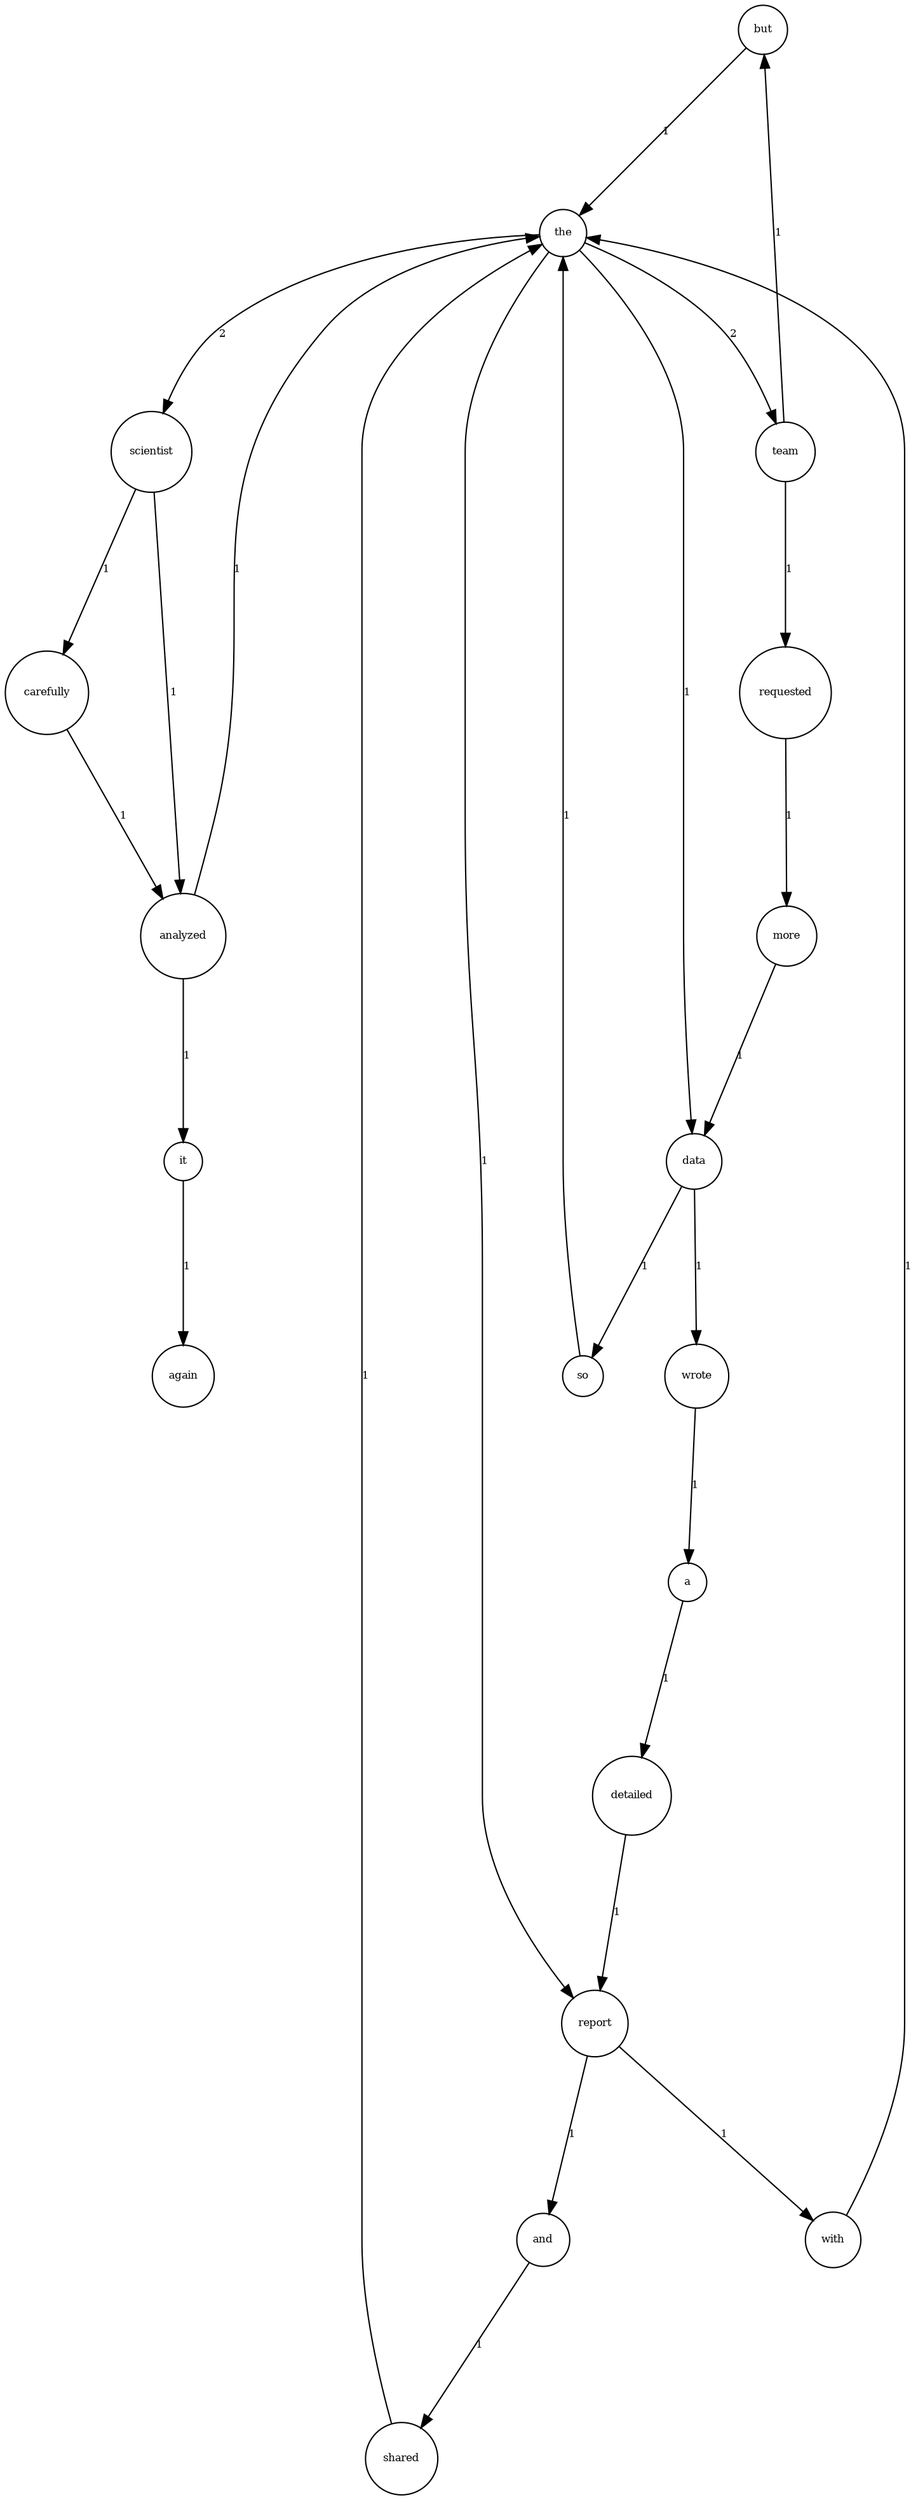 digraph G {
	graph [nodesep=0.5, ranksep=1.5, overlap=false, splines=true];
	node [shape=circle, width=0.4, height=0.4, fontsize=8];
	edge [fontsize=8];
	but [label="but"];
	but -> the [label="1"];
	a [label="a"];
	a -> detailed [label="1"];
	shared [label="shared"];
	shared -> the [label="1"];
	data [label="data"];
	data -> wrote [label="1"];
	data -> so [label="1"];
	carefully [label="carefully"];
	carefully -> analyzed [label="1"];
	scientist [label="scientist"];
	scientist -> carefully [label="1"];
	scientist -> analyzed [label="1"];
	more [label="more"];
	more -> data [label="1"];
	wrote [label="wrote"];
	wrote -> a [label="1"];
	again [label="again"];
	analyzed [label="analyzed"];
	analyzed -> the [label="1"];
	analyzed -> it [label="1"];
	team [label="team"];
	team -> but [label="1"];
	team -> requested [label="1"];
	it [label="it"];
	it -> again [label="1"];
	the [label="the"];
	the -> data [label="1"];
	the -> scientist [label="2"];
	the -> report [label="1"];
	the -> team [label="2"];
	with [label="with"];
	with -> the [label="1"];
	requested [label="requested"];
	requested -> more [label="1"];
	detailed [label="detailed"];
	detailed -> report [label="1"];
	and [label="and"];
	and -> shared [label="1"];
	report [label="report"];
	report -> with [label="1"];
	report -> and [label="1"];
	so [label="so"];
	so -> the [label="1"];
}
